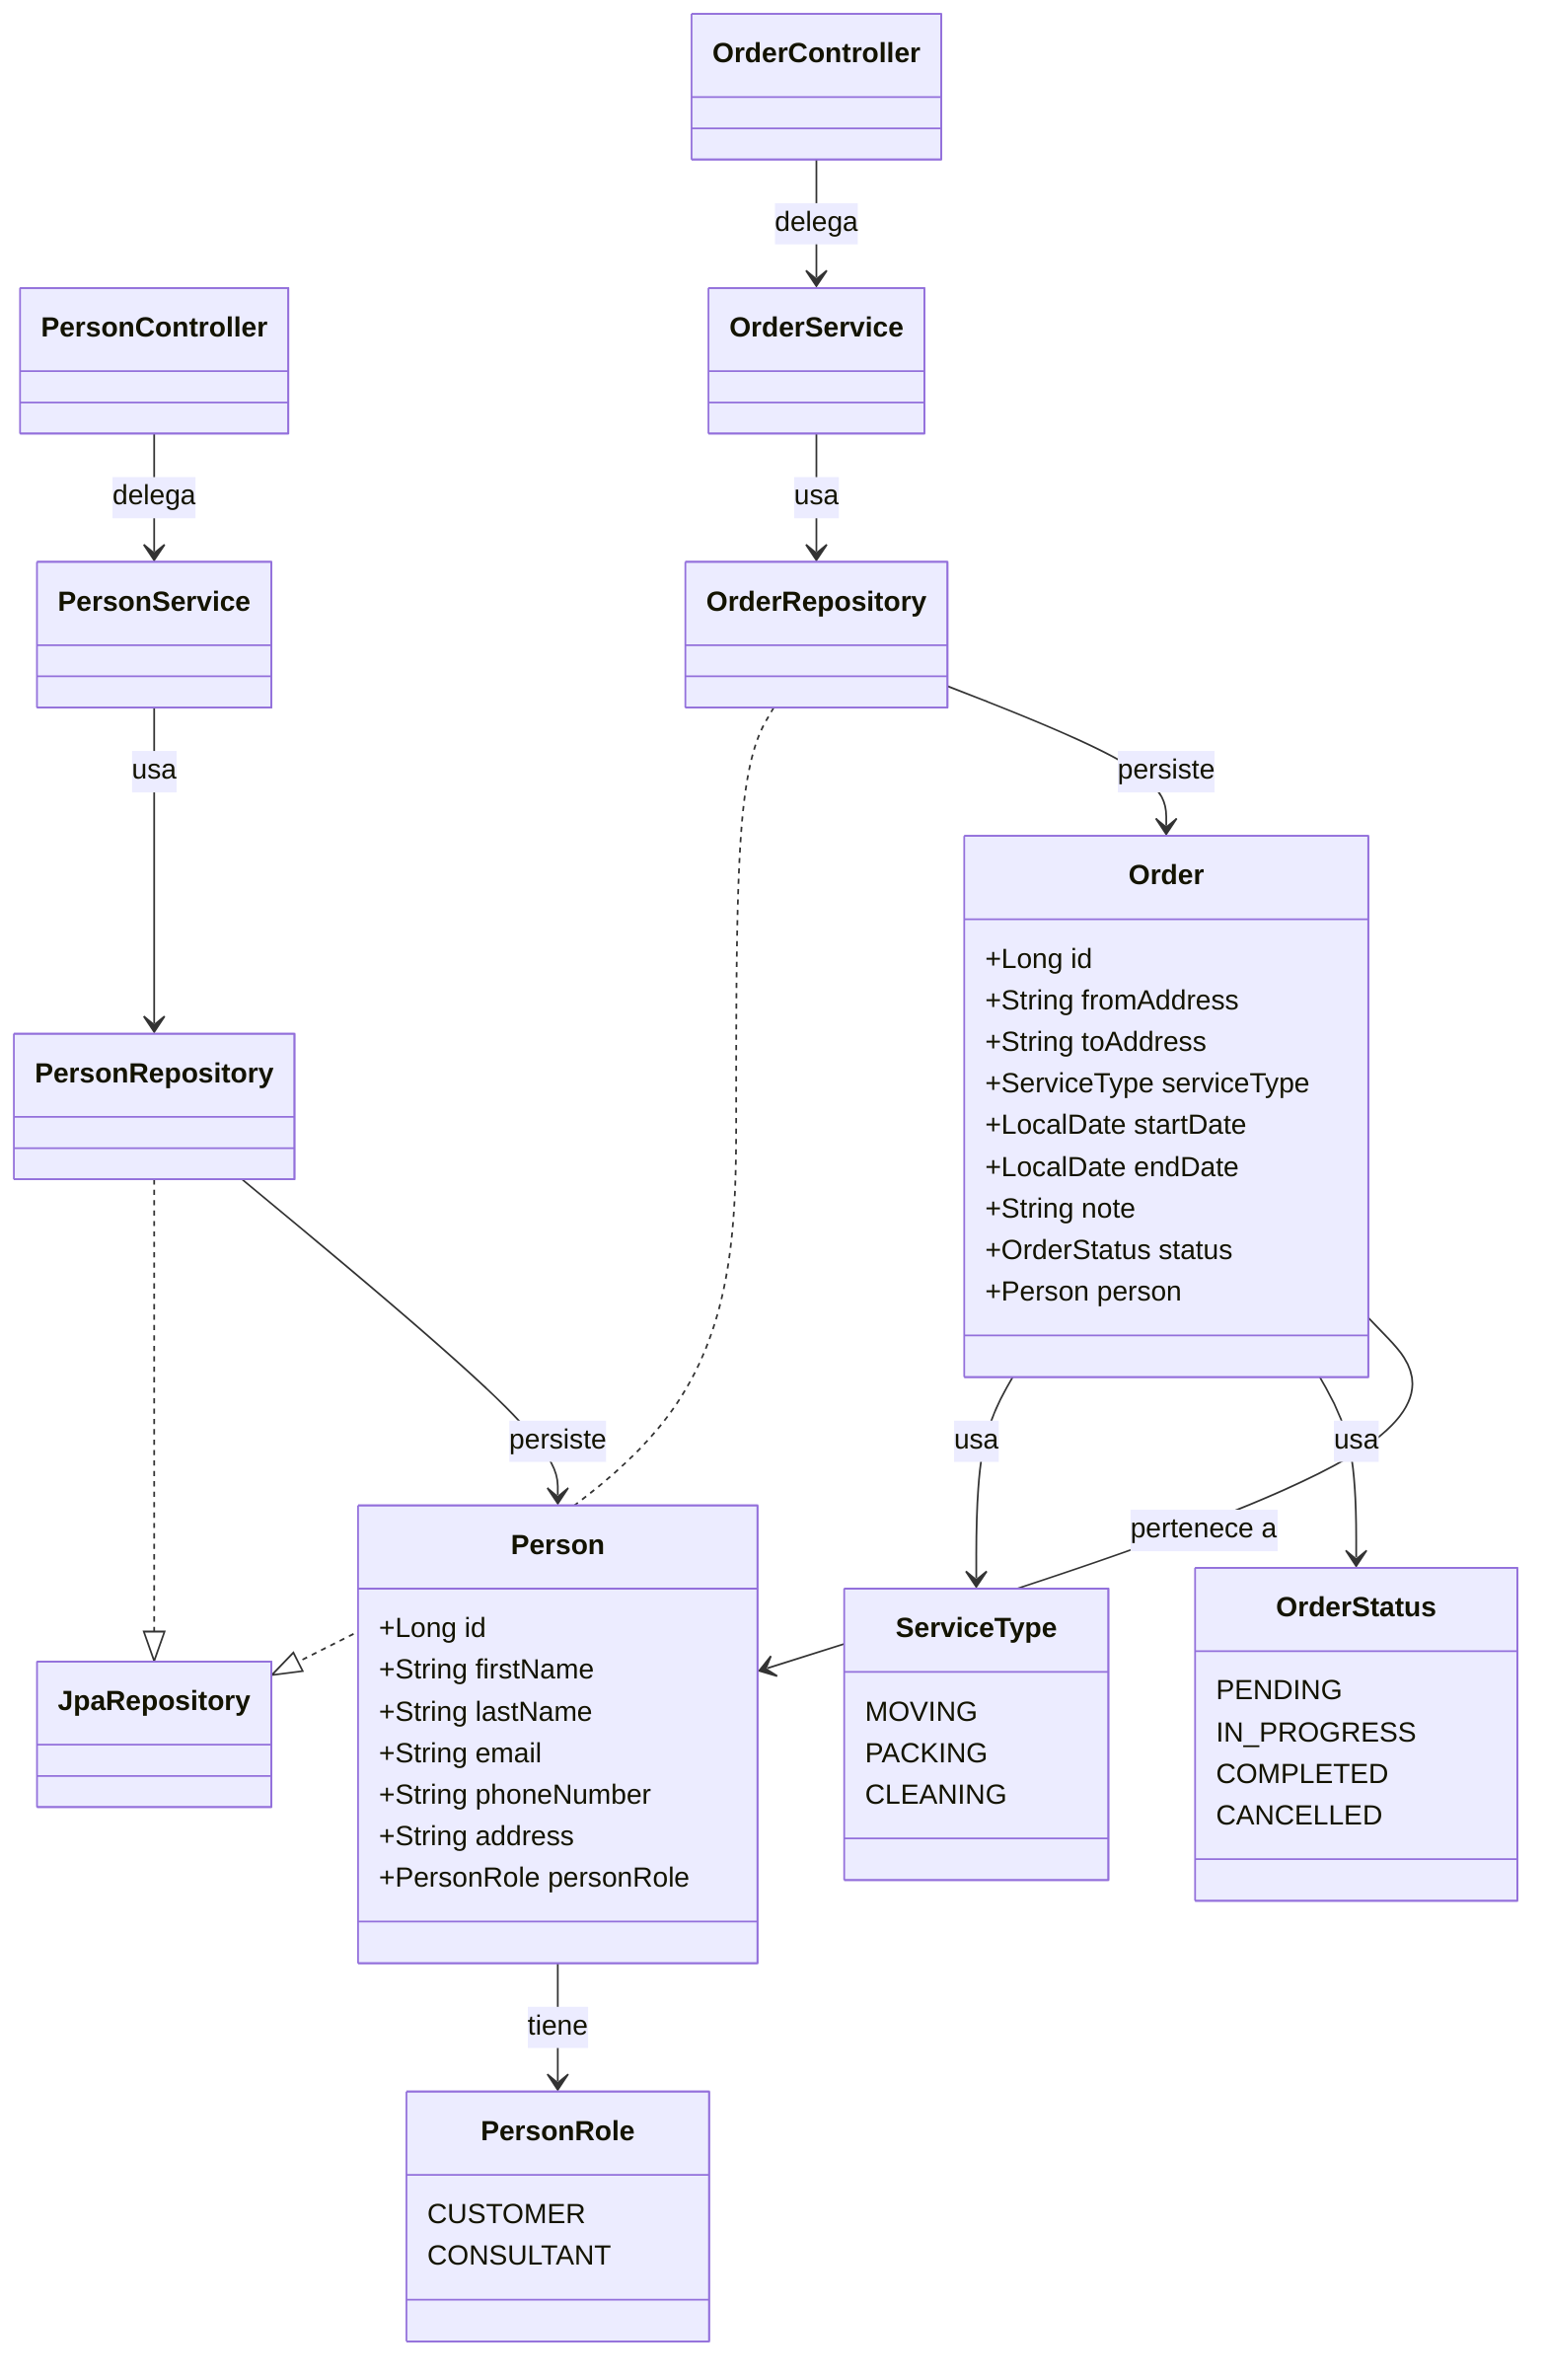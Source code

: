 classDiagram
    class Person {
        +Long id
        +String firstName
        +String lastName
        +String email
        +String phoneNumber
        +String address
        +PersonRole personRole
    }

    class PersonRole {
        CUSTOMER
        CONSULTANT
    }

    class Order {
        +Long id
        +String fromAddress
        +String toAddress
        +ServiceType serviceType
        +LocalDate startDate
        +LocalDate endDate
        +String note
        +OrderStatus status
        +Person person
    }

    class ServiceType {
        MOVING
        PACKING
        CLEANING
    }

    class OrderStatus {
        PENDING
        IN_PROGRESS
        COMPLETED
        CANCELLED
    }

    class PersonRepository
    PersonRepository ..|> JpaRepository

    class PersonService
    class PersonController

    PersonService --> PersonRepository : usa
    PersonController --> PersonService : delega
    PersonRepository --> Person : persiste
    Person --> PersonRole : tiene

    class OrderRepository
    OrderRepository ..|> JpaRepository

    class OrderService
    class OrderController

    OrderService --> OrderRepository : usa
    OrderController --> OrderService : delega
    OrderRepository --> Order : persiste
    Order --> ServiceType : usa
    Order --> OrderStatus : usa
    Order --> Person : pertenece a
